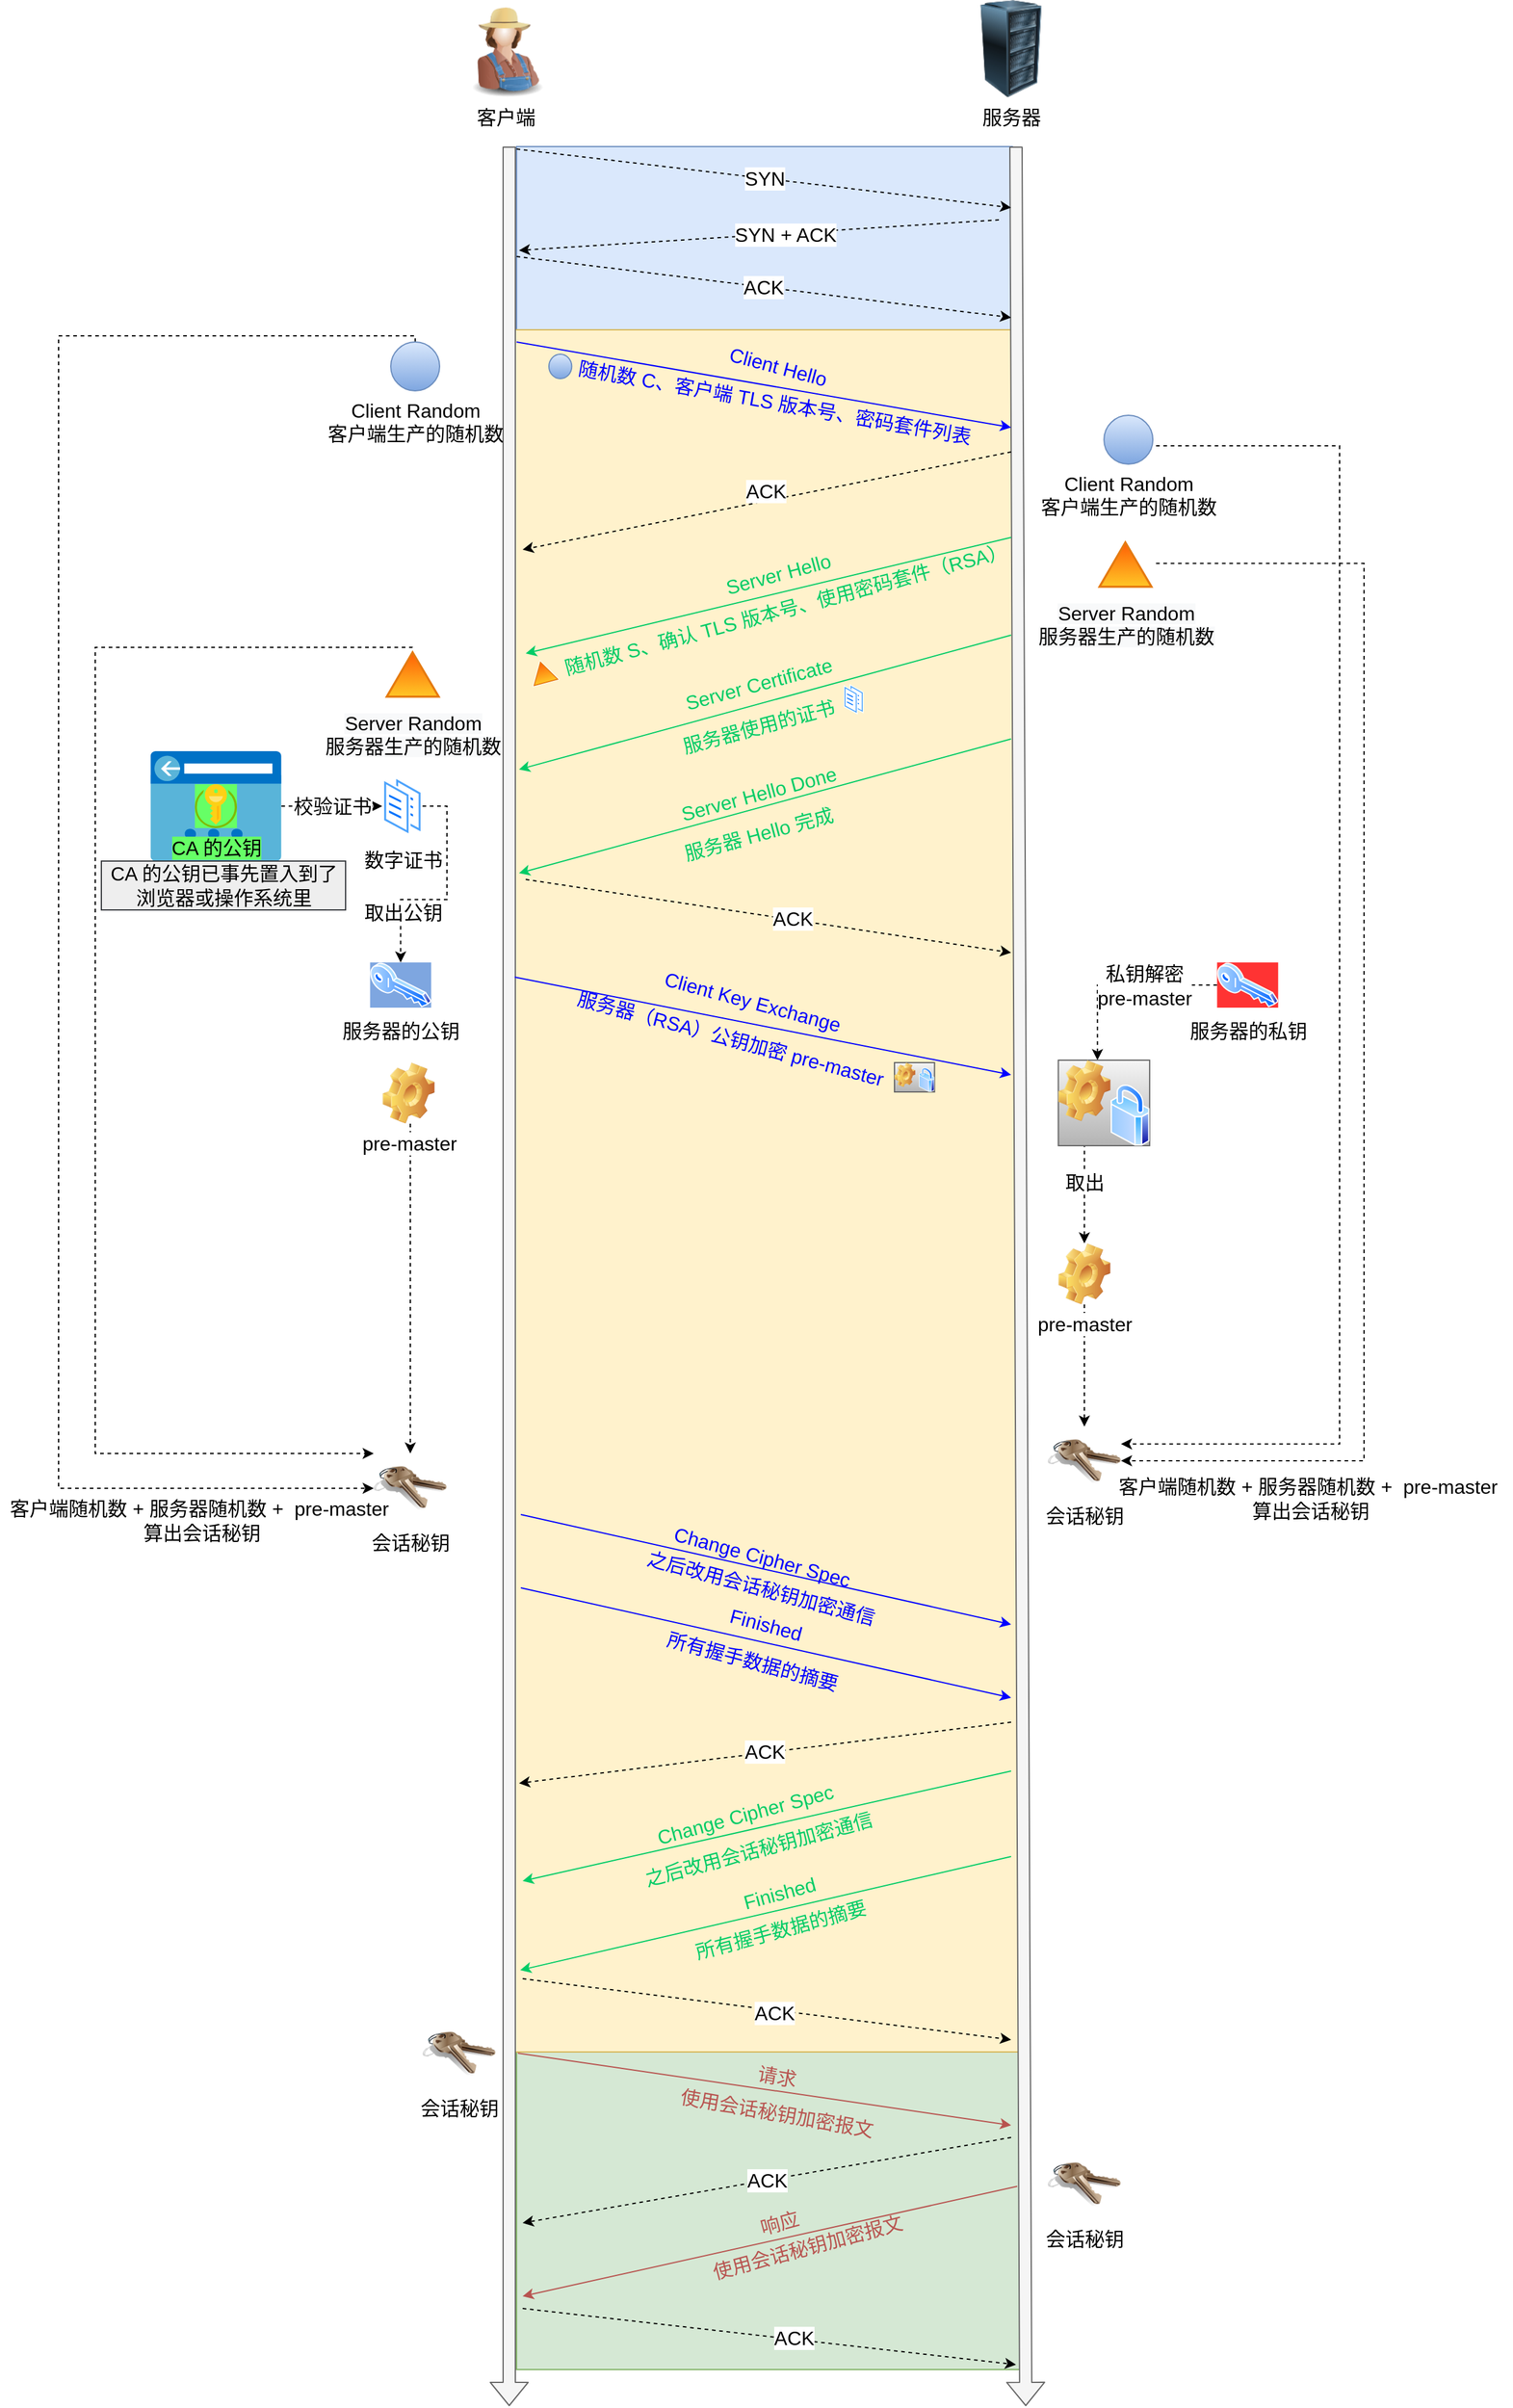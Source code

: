 <mxfile version="14.1.8" type="github">
  <diagram id="3f27UOKh7AgVeK6iAlx-" name="第 1 页">
    <mxGraphModel dx="1426" dy="825" grid="1" gridSize="10" guides="1" tooltips="1" connect="1" arrows="1" fold="1" page="1" pageScale="1" pageWidth="827" pageHeight="1169" math="0" shadow="0">
      <root>
        <mxCell id="0" />
        <mxCell id="1" parent="0" />
        <mxCell id="gM19J96ibYi4ZaucKevq-1" value="" style="rounded=0;whiteSpace=wrap;html=1;fillColor=#dae8fc;strokeColor=#6c8ebf;fontSize=16;" parent="1" vertex="1">
          <mxGeometry x="485.03" y="430" width="406" height="150" as="geometry" />
        </mxCell>
        <mxCell id="gM19J96ibYi4ZaucKevq-2" value="" style="rounded=0;whiteSpace=wrap;html=1;fillColor=#d5e8d4;strokeColor=#82b366;fontSize=16;" parent="1" vertex="1">
          <mxGeometry x="485.03" y="1990" width="414.97" height="260" as="geometry" />
        </mxCell>
        <mxCell id="gM19J96ibYi4ZaucKevq-3" value="" style="rounded=0;whiteSpace=wrap;html=1;fillColor=#fff2cc;strokeColor=#d6b656;fontSize=16;" parent="1" vertex="1">
          <mxGeometry x="479" y="580" width="420" height="1410" as="geometry" />
        </mxCell>
        <mxCell id="gM19J96ibYi4ZaucKevq-4" value="客户端" style="image;html=1;labelBackgroundColor=#ffffff;image=img/lib/clip_art/people/Farmer_Woman_128x128.png;fontSize=16;" parent="1" vertex="1">
          <mxGeometry x="436.4" y="310" width="80" height="80" as="geometry" />
        </mxCell>
        <mxCell id="gM19J96ibYi4ZaucKevq-5" value="服务器" style="image;html=1;labelBackgroundColor=#ffffff;image=img/lib/clip_art/computers/Server_Rack_128x128.png;fontSize=16;" parent="1" vertex="1">
          <mxGeometry x="850" y="310" width="80" height="80" as="geometry" />
        </mxCell>
        <mxCell id="gM19J96ibYi4ZaucKevq-6" value="" style="shape=flexArrow;endArrow=classic;html=1;fillColor=#f5f5f5;strokeColor=#666666;fontSize=16;" parent="1" edge="1">
          <mxGeometry width="50" height="50" relative="1" as="geometry">
            <mxPoint x="479" y="430" as="sourcePoint" />
            <mxPoint x="479" y="2280" as="targetPoint" />
          </mxGeometry>
        </mxCell>
        <mxCell id="gM19J96ibYi4ZaucKevq-7" value="" style="shape=flexArrow;endArrow=classic;html=1;fillColor=#f5f5f5;strokeColor=#666666;fontSize=16;" parent="1" edge="1">
          <mxGeometry width="50" height="50" relative="1" as="geometry">
            <mxPoint x="894" y="430" as="sourcePoint" />
            <mxPoint x="902" y="2280" as="targetPoint" />
          </mxGeometry>
        </mxCell>
        <mxCell id="gM19J96ibYi4ZaucKevq-8" value="" style="endArrow=classic;html=1;fontColor=#0000FF;gradientColor=#7ea6e0;fillColor=#dae8fc;strokeColor=#0000FF;fontSize=16;" parent="1" edge="1">
          <mxGeometry width="50" height="50" relative="1" as="geometry">
            <mxPoint x="485" y="590" as="sourcePoint" />
            <mxPoint x="890" y="660" as="targetPoint" />
          </mxGeometry>
        </mxCell>
        <mxCell id="gM19J96ibYi4ZaucKevq-9" value="Client Hello" style="text;html=1;align=center;verticalAlign=middle;resizable=0;points=[];autosize=1;rotation=15;fontColor=#0000FF;fontSize=16;" parent="1" vertex="1">
          <mxGeometry x="649" y="600" width="100" height="20" as="geometry" />
        </mxCell>
        <mxCell id="gM19J96ibYi4ZaucKevq-10" value="" style="endArrow=classic;html=1;dashed=1;fontSize=16;" parent="1" edge="1">
          <mxGeometry width="50" height="50" relative="1" as="geometry">
            <mxPoint x="890" y="680" as="sourcePoint" />
            <mxPoint x="490" y="760" as="targetPoint" />
          </mxGeometry>
        </mxCell>
        <mxCell id="gM19J96ibYi4ZaucKevq-11" value="ACK" style="text;html=1;align=center;verticalAlign=middle;resizable=0;points=[];labelBackgroundColor=#ffffff;fontSize=16;" parent="gM19J96ibYi4ZaucKevq-10" vertex="1" connectable="0">
          <mxGeometry x="-0.264" relative="1" as="geometry">
            <mxPoint x="-53.91" y="2.67" as="offset" />
          </mxGeometry>
        </mxCell>
        <mxCell id="gM19J96ibYi4ZaucKevq-12" value="" style="endArrow=classic;html=1;fontColor=#00CC66;strokeColor=#00CC66;fontSize=16;" parent="1" edge="1">
          <mxGeometry width="50" height="50" relative="1" as="geometry">
            <mxPoint x="890" y="750" as="sourcePoint" />
            <mxPoint x="492.5" y="845" as="targetPoint" />
          </mxGeometry>
        </mxCell>
        <mxCell id="gM19J96ibYi4ZaucKevq-13" value="Server Hello" style="text;html=1;align=center;verticalAlign=middle;resizable=0;points=[];autosize=1;rotation=-15;fontColor=#00CC66;fontSize=16;" parent="1" vertex="1">
          <mxGeometry x="649" y="770" width="100" height="20" as="geometry" />
        </mxCell>
        <mxCell id="gM19J96ibYi4ZaucKevq-14" value="随机数 C、客户端 TLS 版本号、密码套件列表" style="text;html=1;align=left;verticalAlign=middle;resizable=0;points=[];autosize=1;rotation=10;fontColor=#0000FF;fontSize=16;" parent="1" vertex="1">
          <mxGeometry x="531.03" y="630" width="340" height="20" as="geometry" />
        </mxCell>
        <mxCell id="gM19J96ibYi4ZaucKevq-15" value="" style="endArrow=classic;html=1;dashed=1;fontSize=16;" parent="1" edge="1">
          <mxGeometry width="50" height="50" relative="1" as="geometry">
            <mxPoint x="492.5" y="1030" as="sourcePoint" />
            <mxPoint x="890" y="1090" as="targetPoint" />
          </mxGeometry>
        </mxCell>
        <mxCell id="gM19J96ibYi4ZaucKevq-16" value="ACK" style="text;html=1;align=center;verticalAlign=middle;resizable=0;points=[];labelBackgroundColor=#ffffff;fontSize=16;" parent="gM19J96ibYi4ZaucKevq-15" vertex="1" connectable="0">
          <mxGeometry x="0.096" y="1" relative="1" as="geometry">
            <mxPoint as="offset" />
          </mxGeometry>
        </mxCell>
        <mxCell id="gM19J96ibYi4ZaucKevq-17" value="" style="endArrow=classic;html=1;strokeColor=#0000FF;fontSize=16;" parent="1" edge="1">
          <mxGeometry width="50" height="50" relative="1" as="geometry">
            <mxPoint x="483.5" y="1110" as="sourcePoint" />
            <mxPoint x="890" y="1190" as="targetPoint" />
          </mxGeometry>
        </mxCell>
        <mxCell id="gM19J96ibYi4ZaucKevq-18" value="Client Key Exchange" style="text;html=1;align=center;verticalAlign=middle;resizable=0;points=[];autosize=1;rotation=15;fontColor=#0000FF;fontSize=16;" parent="1" vertex="1">
          <mxGeometry x="597.8" y="1120" width="160" height="20" as="geometry" />
        </mxCell>
        <mxCell id="gM19J96ibYi4ZaucKevq-19" value="服务器（RSA）公钥加密 pre-master" style="text;html=1;align=center;verticalAlign=middle;resizable=0;points=[];autosize=1;rotation=15;fontColor=#0000FF;fontSize=16;" parent="1" vertex="1">
          <mxGeometry x="524.5" y="1150" width="270" height="20" as="geometry" />
        </mxCell>
        <mxCell id="gM19J96ibYi4ZaucKevq-20" value="使用会话秘钥加密报文" style="text;html=1;align=center;verticalAlign=middle;resizable=0;points=[];autosize=1;rotation=10;fontColor=#B85450;fontSize=16;" parent="1" vertex="1">
          <mxGeometry x="607.8" y="2030.0" width="180" height="20" as="geometry" />
        </mxCell>
        <mxCell id="gM19J96ibYi4ZaucKevq-21" style="edgeStyle=orthogonalEdgeStyle;rounded=0;orthogonalLoop=1;jettySize=auto;html=1;dashed=1;fontSize=16;" parent="1" source="gM19J96ibYi4ZaucKevq-22" target="gM19J96ibYi4ZaucKevq-48" edge="1">
          <mxGeometry relative="1" as="geometry">
            <Array as="points">
              <mxPoint x="398" y="1300" />
              <mxPoint x="398" y="1300" />
            </Array>
          </mxGeometry>
        </mxCell>
        <mxCell id="gM19J96ibYi4ZaucKevq-22" value="pre-master" style="shape=image;html=1;verticalLabelPosition=bottom;labelBackgroundColor=#ffffff;verticalAlign=top;imageAspect=1;aspect=fixed;image=img/clipart/Gear_128x128.png;fontSize=16;" parent="1" vertex="1">
          <mxGeometry x="375.29" y="1180" width="42.62" height="50" as="geometry" />
        </mxCell>
        <mxCell id="gM19J96ibYi4ZaucKevq-23" style="edgeStyle=orthogonalEdgeStyle;rounded=0;orthogonalLoop=1;jettySize=auto;html=1;entryX=1;entryY=0.25;entryDx=0;entryDy=0;dashed=1;fontSize=16;" parent="1" target="gM19J96ibYi4ZaucKevq-46" edge="1">
          <mxGeometry relative="1" as="geometry">
            <mxPoint x="1008.69" y="675" as="sourcePoint" />
            <Array as="points">
              <mxPoint x="1159" y="675" />
              <mxPoint x="1159" y="1492" />
            </Array>
          </mxGeometry>
        </mxCell>
        <mxCell id="gM19J96ibYi4ZaucKevq-24" style="edgeStyle=orthogonalEdgeStyle;rounded=0;orthogonalLoop=1;jettySize=auto;html=1;dashed=1;entryX=0;entryY=0.5;entryDx=0;entryDy=0;fontSize=16;" parent="1" source="gM19J96ibYi4ZaucKevq-25" target="gM19J96ibYi4ZaucKevq-48" edge="1">
          <mxGeometry relative="1" as="geometry">
            <mxPoint x="100" y="1150" as="targetPoint" />
            <Array as="points">
              <mxPoint x="402" y="585" />
              <mxPoint x="110" y="585" />
              <mxPoint x="110" y="1529" />
            </Array>
          </mxGeometry>
        </mxCell>
        <mxCell id="gM19J96ibYi4ZaucKevq-25" value="Client Random&lt;br style=&quot;font-size: 16px;&quot;&gt;客户端生产的随机数" style="verticalLabelPosition=bottom;verticalAlign=top;html=1;shape=mxgraph.basic.donut;dx=20;gradientColor=#7ea6e0;fillColor=#dae8fc;strokeColor=#6c8ebf;fontSize=16;" parent="1" vertex="1">
          <mxGeometry x="382" y="590" width="40" height="40" as="geometry" />
        </mxCell>
        <mxCell id="gM19J96ibYi4ZaucKevq-26" style="edgeStyle=orthogonalEdgeStyle;rounded=0;orthogonalLoop=1;jettySize=auto;html=1;dashed=1;entryX=1;entryY=0.5;entryDx=0;entryDy=0;fontSize=16;" parent="1" source="gM19J96ibYi4ZaucKevq-27" target="gM19J96ibYi4ZaucKevq-46" edge="1">
          <mxGeometry relative="1" as="geometry">
            <mxPoint x="1188.69" y="771.25" as="targetPoint" />
            <Array as="points">
              <mxPoint x="1179" y="771" />
              <mxPoint x="1179" y="1506" />
              <mxPoint x="980" y="1506" />
            </Array>
          </mxGeometry>
        </mxCell>
        <mxCell id="gM19J96ibYi4ZaucKevq-27" value="&lt;span style=&quot;background-color: rgb(248, 249, 250); font-size: 16px;&quot;&gt;Server Random&lt;/span&gt;&lt;br style=&quot;background-color: rgb(248, 249, 250); font-size: 16px;&quot;&gt;&lt;span style=&quot;background-color: rgb(248, 249, 250); font-size: 16px;&quot;&gt;服务器生产的随机数&lt;/span&gt;" style="aspect=fixed;perimeter=ellipsePerimeter;html=1;align=center;shadow=0;dashed=0;spacingTop=3;image;image=img/lib/active_directory/windows_domain.svg;fontSize=16;" parent="1" vertex="1">
          <mxGeometry x="958.69" y="750" width="50" height="42.5" as="geometry" />
        </mxCell>
        <mxCell id="gM19J96ibYi4ZaucKevq-28" style="edgeStyle=orthogonalEdgeStyle;rounded=0;orthogonalLoop=1;jettySize=auto;html=1;dashed=1;entryX=0;entryY=0;entryDx=0;entryDy=0;fontSize=16;" parent="1" source="gM19J96ibYi4ZaucKevq-29" target="gM19J96ibYi4ZaucKevq-48" edge="1">
          <mxGeometry relative="1" as="geometry">
            <mxPoint x="90" y="1200" as="targetPoint" />
            <Array as="points">
              <mxPoint x="140" y="840" />
              <mxPoint x="140" y="1500" />
            </Array>
          </mxGeometry>
        </mxCell>
        <mxCell id="gM19J96ibYi4ZaucKevq-29" value="&lt;span style=&quot;background-color: rgb(248, 249, 250); font-size: 16px;&quot;&gt;Server Random&lt;/span&gt;&lt;br style=&quot;background-color: rgb(248, 249, 250); font-size: 16px;&quot;&gt;&lt;span style=&quot;background-color: rgb(248, 249, 250); font-size: 16px;&quot;&gt;服务器生产的随机数&lt;/span&gt;" style="aspect=fixed;perimeter=ellipsePerimeter;html=1;align=center;shadow=0;dashed=0;spacingTop=3;image;image=img/lib/active_directory/windows_domain.svg;fontSize=16;" parent="1" vertex="1">
          <mxGeometry x="375" y="840" width="50" height="42.5" as="geometry" />
        </mxCell>
        <mxCell id="gM19J96ibYi4ZaucKevq-30" style="edgeStyle=orthogonalEdgeStyle;rounded=0;orthogonalLoop=1;jettySize=auto;html=1;exitX=1;exitY=0.5;exitDx=0;exitDy=0;dashed=1;fontSize=16;" parent="1" source="gM19J96ibYi4ZaucKevq-32" target="gM19J96ibYi4ZaucKevq-33" edge="1">
          <mxGeometry relative="1" as="geometry" />
        </mxCell>
        <mxCell id="gM19J96ibYi4ZaucKevq-31" value="取出公钥" style="text;html=1;align=center;verticalAlign=middle;resizable=0;points=[];labelBackgroundColor=#ffffff;fontSize=16;" parent="gM19J96ibYi4ZaucKevq-30" vertex="1" connectable="0">
          <mxGeometry x="-0.215" y="22" relative="1" as="geometry">
            <mxPoint x="-58.5" y="34" as="offset" />
          </mxGeometry>
        </mxCell>
        <mxCell id="gM19J96ibYi4ZaucKevq-32" value="数字证书" style="aspect=fixed;perimeter=ellipsePerimeter;html=1;align=center;shadow=0;dashed=0;spacingTop=3;image;image=img/lib/active_directory/documents.svg;fontSize=16;" parent="1" vertex="1">
          <mxGeometry x="375" y="945" width="33" height="50" as="geometry" />
        </mxCell>
        <mxCell id="gM19J96ibYi4ZaucKevq-33" value="服务器的公钥" style="aspect=fixed;perimeter=ellipsePerimeter;html=1;align=center;shadow=0;dashed=0;spacingTop=3;image;image=img/lib/active_directory/key.svg;imageBackground=#7EA6E0;fontSize=16;" parent="1" vertex="1">
          <mxGeometry x="365.1" y="1098" width="50" height="37" as="geometry" />
        </mxCell>
        <mxCell id="gM19J96ibYi4ZaucKevq-34" value="" style="group;fontSize=16;" parent="1" vertex="1" connectable="0">
          <mxGeometry x="170" y="925" width="175" height="130" as="geometry" />
        </mxCell>
        <mxCell id="gM19J96ibYi4ZaucKevq-35" value="" style="aspect=fixed;html=1;points=[];align=center;image;fontSize=16;image=img/lib/mscae/ClassicIPAddress.svg;" parent="gM19J96ibYi4ZaucKevq-34" vertex="1">
          <mxGeometry x="15.24" width="107.14" height="90" as="geometry" />
        </mxCell>
        <mxCell id="gM19J96ibYi4ZaucKevq-36" value="&lt;span style=&quot;font-size: 16px;&quot;&gt;CA 的公钥&lt;/span&gt;" style="aspect=fixed;html=1;points=[];align=center;image;fontSize=16;image=img/lib/mscae/Key_Vaults.svg;imageBackground=#66FF66;labelBackgroundColor=#66FF66;" parent="gM19J96ibYi4ZaucKevq-34" vertex="1">
          <mxGeometry x="51.58" y="27.05" width="34.46" height="35.9" as="geometry" />
        </mxCell>
        <mxCell id="gM19J96ibYi4ZaucKevq-37" value="CA 的公钥已事先置入到了&lt;br style=&quot;font-size: 16px;&quot;&gt;浏览器或操作系统里" style="text;html=1;align=center;verticalAlign=middle;resizable=0;points=[];autosize=1;fillColor=#eeeeee;strokeColor=#36393d;fontSize=16;" parent="gM19J96ibYi4ZaucKevq-34" vertex="1">
          <mxGeometry x="-25" y="90" width="200" height="40" as="geometry" />
        </mxCell>
        <mxCell id="gM19J96ibYi4ZaucKevq-38" value="随机数 S、确认 TLS 版本号、使用密码套件（RSA）" style="text;html=1;align=left;verticalAlign=middle;resizable=0;points=[];autosize=1;rotation=-15;fontColor=#00CC66;fontSize=16;" parent="1" vertex="1">
          <mxGeometry x="516.4" y="797.5" width="390" height="20" as="geometry" />
        </mxCell>
        <mxCell id="gM19J96ibYi4ZaucKevq-39" value="" style="aspect=fixed;perimeter=ellipsePerimeter;html=1;align=center;shadow=0;dashed=0;spacingTop=3;image;image=img/lib/active_directory/windows_domain.svg;rotation=-15;fontSize=16;" parent="1" vertex="1">
          <mxGeometry x="494.97" y="850" width="23.53" height="20" as="geometry" />
        </mxCell>
        <mxCell id="gM19J96ibYi4ZaucKevq-40" value="私钥解密&lt;br style=&quot;font-size: 16px;&quot;&gt;pre-master" style="edgeStyle=orthogonalEdgeStyle;rounded=0;orthogonalLoop=1;jettySize=auto;html=1;entryX=0.75;entryY=0;entryDx=0;entryDy=0;dashed=1;fontSize=16;" parent="1" source="gM19J96ibYi4ZaucKevq-41" target="gM19J96ibYi4ZaucKevq-87" edge="1">
          <mxGeometry x="-0.248" relative="1" as="geometry">
            <mxPoint as="offset" />
          </mxGeometry>
        </mxCell>
        <mxCell id="gM19J96ibYi4ZaucKevq-41" value="服务器的私钥" style="aspect=fixed;perimeter=ellipsePerimeter;html=1;align=center;shadow=0;dashed=0;spacingTop=3;image;image=img/lib/active_directory/key.svg;imageBackground=#FF3333;fontSize=16;" parent="1" vertex="1">
          <mxGeometry x="1058.69" y="1098" width="50" height="37" as="geometry" />
        </mxCell>
        <mxCell id="gM19J96ibYi4ZaucKevq-42" value="" style="edgeStyle=orthogonalEdgeStyle;rounded=0;orthogonalLoop=1;jettySize=auto;html=1;dashed=1;fontSize=16;" parent="1" source="gM19J96ibYi4ZaucKevq-43" target="gM19J96ibYi4ZaucKevq-46" edge="1">
          <mxGeometry relative="1" as="geometry" />
        </mxCell>
        <mxCell id="gM19J96ibYi4ZaucKevq-43" value="pre-master" style="shape=image;html=1;verticalLabelPosition=bottom;labelBackgroundColor=#ffffff;verticalAlign=top;imageAspect=1;aspect=fixed;image=img/clipart/Gear_128x128.png;fontSize=16;" parent="1" vertex="1">
          <mxGeometry x="928.69" y="1328" width="42.62" height="50" as="geometry" />
        </mxCell>
        <mxCell id="gM19J96ibYi4ZaucKevq-44" value="校验证书" style="edgeStyle=orthogonalEdgeStyle;rounded=0;orthogonalLoop=1;jettySize=auto;html=1;entryX=0;entryY=0.5;entryDx=0;entryDy=0;dashed=1;fontSize=16;" parent="1" source="gM19J96ibYi4ZaucKevq-35" target="gM19J96ibYi4ZaucKevq-32" edge="1">
          <mxGeometry relative="1" as="geometry" />
        </mxCell>
        <mxCell id="gM19J96ibYi4ZaucKevq-45" value="取出" style="edgeStyle=orthogonalEdgeStyle;rounded=0;orthogonalLoop=1;jettySize=auto;html=1;dashed=1;fontSize=16;" parent="1" source="gM19J96ibYi4ZaucKevq-87" target="gM19J96ibYi4ZaucKevq-43" edge="1">
          <mxGeometry relative="1" as="geometry" />
        </mxCell>
        <mxCell id="gM19J96ibYi4ZaucKevq-46" value="会话秘钥" style="image;html=1;labelBackgroundColor=#ffffff;image=img/lib/clip_art/general/Keys_128x128.png;fontSize=16;" parent="1" vertex="1">
          <mxGeometry x="920" y="1478" width="60" height="57" as="geometry" />
        </mxCell>
        <mxCell id="gM19J96ibYi4ZaucKevq-47" value="&lt;span style=&quot;font-size: 16px ; background-color: rgb(255 , 255 , 255)&quot;&gt;客户端随机数&amp;nbsp;&lt;/span&gt;&lt;span style=&quot;font-size: 16px ; background-color: rgb(255 , 255 , 255)&quot;&gt;+&amp;nbsp;&lt;/span&gt;&lt;span style=&quot;font-size: 16px ; background-color: rgb(255 , 255 , 255)&quot;&gt;服务器随机数&amp;nbsp;&lt;/span&gt;&lt;span style=&quot;font-size: 16px ; background-color: rgb(255 , 255 , 255)&quot;&gt;+&amp;nbsp;&amp;nbsp;&lt;/span&gt;&lt;span style=&quot;font-size: 16px ; background-color: rgb(255 , 255 , 255)&quot;&gt;pre-master&amp;nbsp;&lt;/span&gt;&lt;br style=&quot;font-size: 16px&quot;&gt;&lt;span style=&quot;font-size: 16px ; background-color: rgb(255 , 255 , 255)&quot;&gt;算出会话秘钥&lt;/span&gt;" style="text;html=1;align=center;verticalAlign=middle;resizable=0;points=[];autosize=1;fontSize=16;" parent="1" vertex="1">
          <mxGeometry x="970" y="1517" width="330" height="40" as="geometry" />
        </mxCell>
        <mxCell id="gM19J96ibYi4ZaucKevq-48" value="会话秘钥" style="image;html=1;labelBackgroundColor=#ffffff;image=img/lib/clip_art/general/Keys_128x128.png;fontSize=16;" parent="1" vertex="1">
          <mxGeometry x="368.0" y="1500" width="60" height="57" as="geometry" />
        </mxCell>
        <mxCell id="gM19J96ibYi4ZaucKevq-49" value="&lt;span style=&quot;font-size: 16px ; background-color: rgb(255 , 255 , 255)&quot;&gt;客户端随机数&amp;nbsp;&lt;/span&gt;&lt;span style=&quot;font-size: 16px ; background-color: rgb(255 , 255 , 255)&quot;&gt;+&amp;nbsp;&lt;/span&gt;&lt;span style=&quot;font-size: 16px ; background-color: rgb(255 , 255 , 255)&quot;&gt;服务器随机数&amp;nbsp;&lt;/span&gt;&lt;span style=&quot;font-size: 16px ; background-color: rgb(255 , 255 , 255)&quot;&gt;+&amp;nbsp;&amp;nbsp;&lt;/span&gt;&lt;span style=&quot;font-size: 16px ; background-color: rgb(255 , 255 , 255)&quot;&gt;pre-master&amp;nbsp;&lt;/span&gt;&lt;br style=&quot;font-size: 16px&quot;&gt;&lt;span style=&quot;font-size: 16px ; background-color: rgb(255 , 255 , 255)&quot;&gt;算出会话秘钥&lt;/span&gt;" style="text;html=1;align=center;verticalAlign=middle;resizable=0;points=[];autosize=1;fontSize=16;" parent="1" vertex="1">
          <mxGeometry x="62" y="1535" width="330" height="40" as="geometry" />
        </mxCell>
        <mxCell id="gM19J96ibYi4ZaucKevq-50" value="" style="endArrow=classic;html=1;strokeColor=#0000FF;fontSize=16;" parent="1" edge="1">
          <mxGeometry width="50" height="50" relative="1" as="geometry">
            <mxPoint x="488.5" y="1550" as="sourcePoint" />
            <mxPoint x="890" y="1640" as="targetPoint" />
          </mxGeometry>
        </mxCell>
        <mxCell id="gM19J96ibYi4ZaucKevq-51" value="Change Cipher Spec&amp;nbsp;" style="text;html=1;align=center;verticalAlign=middle;resizable=0;points=[];autosize=1;rotation=15;fontColor=#0000FF;fontSize=16;" parent="1" vertex="1">
          <mxGeometry x="602.5" y="1575" width="170" height="20" as="geometry" />
        </mxCell>
        <mxCell id="gM19J96ibYi4ZaucKevq-52" value="之后改用会话秘钥加密通信" style="text;html=1;align=center;verticalAlign=middle;resizable=0;points=[];autosize=1;rotation=15;fontColor=#0000FF;fontSize=16;" parent="1" vertex="1">
          <mxGeometry x="580" y="1600" width="210" height="20" as="geometry" />
        </mxCell>
        <mxCell id="gM19J96ibYi4ZaucKevq-53" value="" style="endArrow=classic;html=1;strokeColor=#0000FF;fontSize=16;" parent="1" edge="1">
          <mxGeometry width="50" height="50" relative="1" as="geometry">
            <mxPoint x="488.5" y="1610" as="sourcePoint" />
            <mxPoint x="890" y="1700" as="targetPoint" />
          </mxGeometry>
        </mxCell>
        <mxCell id="gM19J96ibYi4ZaucKevq-54" value="Finished" style="text;html=1;align=center;verticalAlign=middle;resizable=0;points=[];autosize=1;rotation=15;fontColor=#0000FF;fontSize=16;" parent="1" vertex="1">
          <mxGeometry x="649" y="1630" width="80" height="20" as="geometry" />
        </mxCell>
        <mxCell id="gM19J96ibYi4ZaucKevq-55" value="所有握手数据的摘要" style="text;html=1;align=center;verticalAlign=middle;resizable=0;points=[];autosize=1;rotation=15;fontColor=#0000FF;fontSize=16;" parent="1" vertex="1">
          <mxGeometry x="597.8" y="1660" width="160" height="20" as="geometry" />
        </mxCell>
        <mxCell id="gM19J96ibYi4ZaucKevq-56" value="" style="endArrow=classic;html=1;dashed=1;fontSize=16;" parent="1" edge="1">
          <mxGeometry width="50" height="50" relative="1" as="geometry">
            <mxPoint x="890" y="1720" as="sourcePoint" />
            <mxPoint x="487" y="1770" as="targetPoint" />
          </mxGeometry>
        </mxCell>
        <mxCell id="gM19J96ibYi4ZaucKevq-57" value="ACK" style="text;html=1;align=center;verticalAlign=middle;resizable=0;points=[];labelBackgroundColor=#ffffff;fontSize=16;" parent="gM19J96ibYi4ZaucKevq-56" vertex="1" connectable="0">
          <mxGeometry x="-0.264" relative="1" as="geometry">
            <mxPoint x="-54.06" y="5.27" as="offset" />
          </mxGeometry>
        </mxCell>
        <mxCell id="gM19J96ibYi4ZaucKevq-58" value="Change Cipher Spec&amp;nbsp;" style="text;html=1;align=center;verticalAlign=middle;resizable=0;points=[];autosize=1;rotation=-15;fontColor=#00CC66;fontSize=16;" parent="1" vertex="1">
          <mxGeometry x="589" y="1784.56" width="170" height="20" as="geometry" />
        </mxCell>
        <mxCell id="gM19J96ibYi4ZaucKevq-59" value="之后改用会话秘钥加密通信" style="text;html=1;align=center;verticalAlign=middle;resizable=0;points=[];autosize=1;rotation=-15;fontColor=#00CC66;fontSize=16;" parent="1" vertex="1">
          <mxGeometry x="577.8" y="1814" width="210" height="20" as="geometry" />
        </mxCell>
        <mxCell id="gM19J96ibYi4ZaucKevq-60" value="" style="endArrow=classic;html=1;strokeColor=#00CC66;fontSize=16;" parent="1" edge="1">
          <mxGeometry width="50" height="50" relative="1" as="geometry">
            <mxPoint x="890" y="1760" as="sourcePoint" />
            <mxPoint x="490" y="1850" as="targetPoint" />
          </mxGeometry>
        </mxCell>
        <mxCell id="gM19J96ibYi4ZaucKevq-61" value="Finished" style="text;html=1;align=center;verticalAlign=middle;resizable=0;points=[];autosize=1;rotation=-15;fontColor=#00CC66;fontSize=16;" parent="1" vertex="1">
          <mxGeometry x="660.03" y="1850" width="80" height="20" as="geometry" />
        </mxCell>
        <mxCell id="gM19J96ibYi4ZaucKevq-62" value="所有握手数据的摘要" style="text;html=1;align=center;verticalAlign=middle;resizable=0;points=[];autosize=1;rotation=-15;fontColor=#00CC66;fontSize=16;" parent="1" vertex="1">
          <mxGeometry x="621.03" y="1880" width="160" height="20" as="geometry" />
        </mxCell>
        <mxCell id="gM19J96ibYi4ZaucKevq-63" value="" style="endArrow=classic;html=1;strokeColor=#00CC66;fontSize=16;" parent="1" edge="1">
          <mxGeometry width="50" height="50" relative="1" as="geometry">
            <mxPoint x="890" y="1830" as="sourcePoint" />
            <mxPoint x="488" y="1923" as="targetPoint" />
          </mxGeometry>
        </mxCell>
        <mxCell id="gM19J96ibYi4ZaucKevq-64" value="Server Hello Done" style="text;html=1;align=center;verticalAlign=middle;resizable=0;points=[];autosize=1;rotation=-15;fontColor=#00CC66;fontSize=16;" parent="1" vertex="1">
          <mxGeometry x="607.8" y="950" width="150" height="20" as="geometry" />
        </mxCell>
        <mxCell id="gM19J96ibYi4ZaucKevq-65" value="服务器 Hello 完成" style="text;html=1;align=center;verticalAlign=middle;resizable=0;points=[];autosize=1;rotation=-15;fontColor=#00CC66;fontSize=16;" parent="1" vertex="1">
          <mxGeometry x="612.8" y="983" width="140" height="20" as="geometry" />
        </mxCell>
        <mxCell id="gM19J96ibYi4ZaucKevq-66" value="" style="endArrow=classic;html=1;fontColor=#00CC66;strokeColor=#00CC66;fontSize=16;" parent="1" edge="1">
          <mxGeometry width="50" height="50" relative="1" as="geometry">
            <mxPoint x="890" y="915" as="sourcePoint" />
            <mxPoint x="487" y="1024.89" as="targetPoint" />
          </mxGeometry>
        </mxCell>
        <mxCell id="gM19J96ibYi4ZaucKevq-67" value="Server Certificate" style="text;html=1;align=center;verticalAlign=middle;resizable=0;points=[];autosize=1;rotation=-15;fontColor=#00CC66;fontSize=16;" parent="1" vertex="1">
          <mxGeometry x="612.8" y="860" width="140" height="20" as="geometry" />
        </mxCell>
        <mxCell id="gM19J96ibYi4ZaucKevq-68" value="服务器使用的证书" style="text;html=1;align=center;verticalAlign=middle;resizable=0;points=[];autosize=1;rotation=-15;fontColor=#00CC66;fontSize=16;" parent="1" vertex="1">
          <mxGeometry x="612.8" y="895" width="140" height="20" as="geometry" />
        </mxCell>
        <mxCell id="gM19J96ibYi4ZaucKevq-69" value="" style="endArrow=classic;html=1;strokeColor=#00CC66;fontSize=16;" parent="1" edge="1">
          <mxGeometry width="50" height="50" relative="1" as="geometry">
            <mxPoint x="890" y="830" as="sourcePoint" />
            <mxPoint x="487" y="940" as="targetPoint" />
          </mxGeometry>
        </mxCell>
        <mxCell id="gM19J96ibYi4ZaucKevq-70" value="" style="aspect=fixed;perimeter=ellipsePerimeter;html=1;align=center;shadow=0;dashed=0;spacingTop=3;image;image=img/lib/active_directory/documents.svg;fontColor=#00CC66;fontSize=16;" parent="1" vertex="1">
          <mxGeometry x="752.8" y="870" width="16.5" height="25" as="geometry" />
        </mxCell>
        <mxCell id="gM19J96ibYi4ZaucKevq-71" value="" style="endArrow=classic;html=1;dashed=1;fontSize=16;" parent="1" edge="1">
          <mxGeometry width="50" height="50" relative="1" as="geometry">
            <mxPoint x="490" y="1930" as="sourcePoint" />
            <mxPoint x="890" y="1980" as="targetPoint" />
          </mxGeometry>
        </mxCell>
        <mxCell id="gM19J96ibYi4ZaucKevq-72" value="ACK" style="text;html=1;align=center;verticalAlign=middle;resizable=0;points=[];labelBackgroundColor=#ffffff;fontSize=16;" parent="gM19J96ibYi4ZaucKevq-71" vertex="1" connectable="0">
          <mxGeometry x="0.096" y="1" relative="1" as="geometry">
            <mxPoint x="-13.65" y="1.48" as="offset" />
          </mxGeometry>
        </mxCell>
        <mxCell id="gM19J96ibYi4ZaucKevq-73" value="" style="endArrow=classic;html=1;gradientColor=#ea6b66;fillColor=#f8cecc;strokeColor=#b85450;fontSize=16;" parent="1" edge="1">
          <mxGeometry x="-0.016" y="10" width="50" height="50" relative="1" as="geometry">
            <mxPoint x="486.13" y="1991.0" as="sourcePoint" />
            <mxPoint x="890" y="2050" as="targetPoint" />
            <mxPoint as="offset" />
          </mxGeometry>
        </mxCell>
        <mxCell id="gM19J96ibYi4ZaucKevq-74" value="" style="endArrow=classic;html=1;dashed=1;fontSize=16;" parent="1" edge="1">
          <mxGeometry width="50" height="50" relative="1" as="geometry">
            <mxPoint x="490" y="2200" as="sourcePoint" />
            <mxPoint x="894" y="2246" as="targetPoint" />
          </mxGeometry>
        </mxCell>
        <mxCell id="gM19J96ibYi4ZaucKevq-75" value="ACK" style="text;html=1;align=center;verticalAlign=middle;resizable=0;points=[];labelBackgroundColor=#ffffff;fontSize=16;" parent="gM19J96ibYi4ZaucKevq-74" vertex="1" connectable="0">
          <mxGeometry x="0.096" y="1" relative="1" as="geometry">
            <mxPoint as="offset" />
          </mxGeometry>
        </mxCell>
        <mxCell id="gM19J96ibYi4ZaucKevq-76" value="ACK" style="endArrow=classic;html=1;dashed=1;fontSize=16;" parent="1" edge="1">
          <mxGeometry width="50" height="50" relative="1" as="geometry">
            <mxPoint x="890" y="2060" as="sourcePoint" />
            <mxPoint x="490" y="2130" as="targetPoint" />
          </mxGeometry>
        </mxCell>
        <mxCell id="gM19J96ibYi4ZaucKevq-77" value="" style="endArrow=classic;html=1;strokeColor=#B85450;fontSize=16;" parent="1" edge="1">
          <mxGeometry width="50" height="50" relative="1" as="geometry">
            <mxPoint x="895" y="2100" as="sourcePoint" />
            <mxPoint x="490" y="2190" as="targetPoint" />
          </mxGeometry>
        </mxCell>
        <mxCell id="gM19J96ibYi4ZaucKevq-78" value="&lt;font color=&quot;#b85450&quot; style=&quot;font-size: 16px;&quot;&gt;使用会话秘钥加密报文&lt;/font&gt;" style="text;html=1;align=center;verticalAlign=middle;resizable=0;points=[];autosize=1;rotation=-15;fontSize=16;" parent="1" vertex="1">
          <mxGeometry x="632.8" y="2140" width="180" height="20" as="geometry" />
        </mxCell>
        <mxCell id="gM19J96ibYi4ZaucKevq-79" value="会话秘钥" style="image;html=1;labelBackgroundColor=#ffffff;image=img/lib/clip_art/general/Keys_128x128.png;fontSize=16;" parent="1" vertex="1">
          <mxGeometry x="408.0" y="1963" width="60" height="57" as="geometry" />
        </mxCell>
        <mxCell id="gM19J96ibYi4ZaucKevq-80" value="会话秘钥" style="image;html=1;labelBackgroundColor=#ffffff;image=img/lib/clip_art/general/Keys_128x128.png;fontSize=16;" parent="1" vertex="1">
          <mxGeometry x="920" y="2070" width="60" height="57" as="geometry" />
        </mxCell>
        <mxCell id="gM19J96ibYi4ZaucKevq-81" value="Client Random&lt;br style=&quot;font-size: 16px;&quot;&gt;客户端生产的随机数" style="verticalLabelPosition=bottom;verticalAlign=top;html=1;shape=mxgraph.basic.donut;dx=20;gradientColor=#7ea6e0;fillColor=#dae8fc;strokeColor=#6c8ebf;fontSize=16;" parent="1" vertex="1">
          <mxGeometry x="966.07" y="650" width="40" height="40" as="geometry" />
        </mxCell>
        <mxCell id="gM19J96ibYi4ZaucKevq-82" value="" style="verticalLabelPosition=bottom;verticalAlign=top;html=1;shape=mxgraph.basic.donut;dx=20;gradientColor=#7ea6e0;fillColor=#dae8fc;strokeColor=#6c8ebf;fontSize=16;" parent="1" vertex="1">
          <mxGeometry x="511.5" y="600" width="18.69" height="20" as="geometry" />
        </mxCell>
        <mxCell id="gM19J96ibYi4ZaucKevq-83" value="" style="group;gradientColor=#b3b3b3;fillColor=#f5f5f5;strokeColor=#666666;fontSize=16;" parent="1" vertex="1" connectable="0">
          <mxGeometry x="928.687" y="1178" width="74.762" height="70.011" as="geometry" />
        </mxCell>
        <mxCell id="gM19J96ibYi4ZaucKevq-84" value="" style="group;fontSize=16;" parent="gM19J96ibYi4ZaucKevq-83" vertex="1" connectable="0">
          <mxGeometry width="74.762" height="70.011" as="geometry" />
        </mxCell>
        <mxCell id="gM19J96ibYi4ZaucKevq-85" value="" style="group;fontSize=16;" parent="gM19J96ibYi4ZaucKevq-84" vertex="1" connectable="0">
          <mxGeometry width="74.762" height="70.011" as="geometry" />
        </mxCell>
        <mxCell id="gM19J96ibYi4ZaucKevq-86" value="" style="group;fontSize=16;" parent="gM19J96ibYi4ZaucKevq-85" vertex="1" connectable="0">
          <mxGeometry width="74.762" height="70.011" as="geometry" />
        </mxCell>
        <mxCell id="gM19J96ibYi4ZaucKevq-87" value="" style="shape=image;html=1;verticalLabelPosition=bottom;labelBackgroundColor=#ffffff;verticalAlign=top;imageAspect=1;aspect=fixed;image=img/clipart/Gear_128x128.png;fontSize=16;" parent="gM19J96ibYi4ZaucKevq-86" vertex="1">
          <mxGeometry width="42.705" height="50.094" as="geometry" />
        </mxCell>
        <mxCell id="gM19J96ibYi4ZaucKevq-88" value="" style="aspect=fixed;perimeter=ellipsePerimeter;html=1;align=center;shadow=0;dashed=0;spacingTop=3;image;image=img/lib/active_directory/secure.svg;fontSize=16;" parent="gM19J96ibYi4ZaucKevq-86" vertex="1">
          <mxGeometry x="42.702" y="19.917" width="32.06" height="50.094" as="geometry" />
        </mxCell>
        <mxCell id="gM19J96ibYi4ZaucKevq-89" value="" style="group;gradientColor=#b3b3b3;fillColor=#f5f5f5;strokeColor=#666666;fontSize=16;" parent="1" vertex="1" connectable="0">
          <mxGeometry x="794.5" y="1180" width="32.8" height="24" as="geometry" />
        </mxCell>
        <mxCell id="gM19J96ibYi4ZaucKevq-90" value="" style="shape=image;html=1;verticalLabelPosition=bottom;labelBackgroundColor=#ffffff;verticalAlign=top;imageAspect=1;aspect=fixed;image=img/clipart/Gear_128x128.png;fontSize=16;" parent="gM19J96ibYi4ZaucKevq-89" vertex="1">
          <mxGeometry width="17.05" height="20" as="geometry" />
        </mxCell>
        <mxCell id="gM19J96ibYi4ZaucKevq-91" value="" style="aspect=fixed;perimeter=ellipsePerimeter;html=1;align=center;shadow=0;dashed=0;spacingTop=3;image;image=img/lib/active_directory/secure.svg;fontSize=16;" parent="gM19J96ibYi4ZaucKevq-89" vertex="1">
          <mxGeometry x="20" y="4" width="12.8" height="20" as="geometry" />
        </mxCell>
        <mxCell id="gM19J96ibYi4ZaucKevq-92" value="响应" style="text;html=1;align=center;verticalAlign=middle;resizable=0;points=[];autosize=1;fontColor=#B85450;rotation=-15;fontSize=16;" parent="1" vertex="1">
          <mxGeometry x="675.03" y="2120" width="50" height="20" as="geometry" />
        </mxCell>
        <mxCell id="gM19J96ibYi4ZaucKevq-93" value="请求" style="text;html=1;align=center;verticalAlign=middle;resizable=0;points=[];autosize=1;fontColor=#B85450;rotation=10;fontSize=16;" parent="1" vertex="1">
          <mxGeometry x="672.8" y="2000.0" width="50" height="20" as="geometry" />
        </mxCell>
        <mxCell id="gM19J96ibYi4ZaucKevq-94" value="SYN" style="endArrow=classic;html=1;fontColor=#000000;gradientColor=#7ea6e0;fillColor=#dae8fc;strokeColor=#000000;dashed=1;fontSize=16;" parent="1" edge="1">
          <mxGeometry width="50" height="50" relative="1" as="geometry">
            <mxPoint x="485" y="432" as="sourcePoint" />
            <mxPoint x="890" y="480" as="targetPoint" />
          </mxGeometry>
        </mxCell>
        <mxCell id="gM19J96ibYi4ZaucKevq-95" value="" style="endArrow=classic;html=1;dashed=1;fontSize=16;" parent="1" edge="1">
          <mxGeometry width="50" height="50" relative="1" as="geometry">
            <mxPoint x="880" y="490" as="sourcePoint" />
            <mxPoint x="487" y="515" as="targetPoint" />
          </mxGeometry>
        </mxCell>
        <mxCell id="gM19J96ibYi4ZaucKevq-96" value="SYN + ACK" style="text;html=1;align=center;verticalAlign=middle;resizable=0;points=[];labelBackgroundColor=#ffffff;fontSize=16;" parent="gM19J96ibYi4ZaucKevq-95" vertex="1" connectable="0">
          <mxGeometry x="-0.264" relative="1" as="geometry">
            <mxPoint x="-30.38" y="2.67" as="offset" />
          </mxGeometry>
        </mxCell>
        <mxCell id="gM19J96ibYi4ZaucKevq-97" value="ACK" style="endArrow=classic;html=1;fontColor=#000000;gradientColor=#7ea6e0;fillColor=#dae8fc;strokeColor=#000000;dashed=1;fontSize=16;" parent="1" edge="1">
          <mxGeometry width="50" height="50" relative="1" as="geometry">
            <mxPoint x="485" y="520" as="sourcePoint" />
            <mxPoint x="890" y="570" as="targetPoint" />
          </mxGeometry>
        </mxCell>
      </root>
    </mxGraphModel>
  </diagram>
</mxfile>
